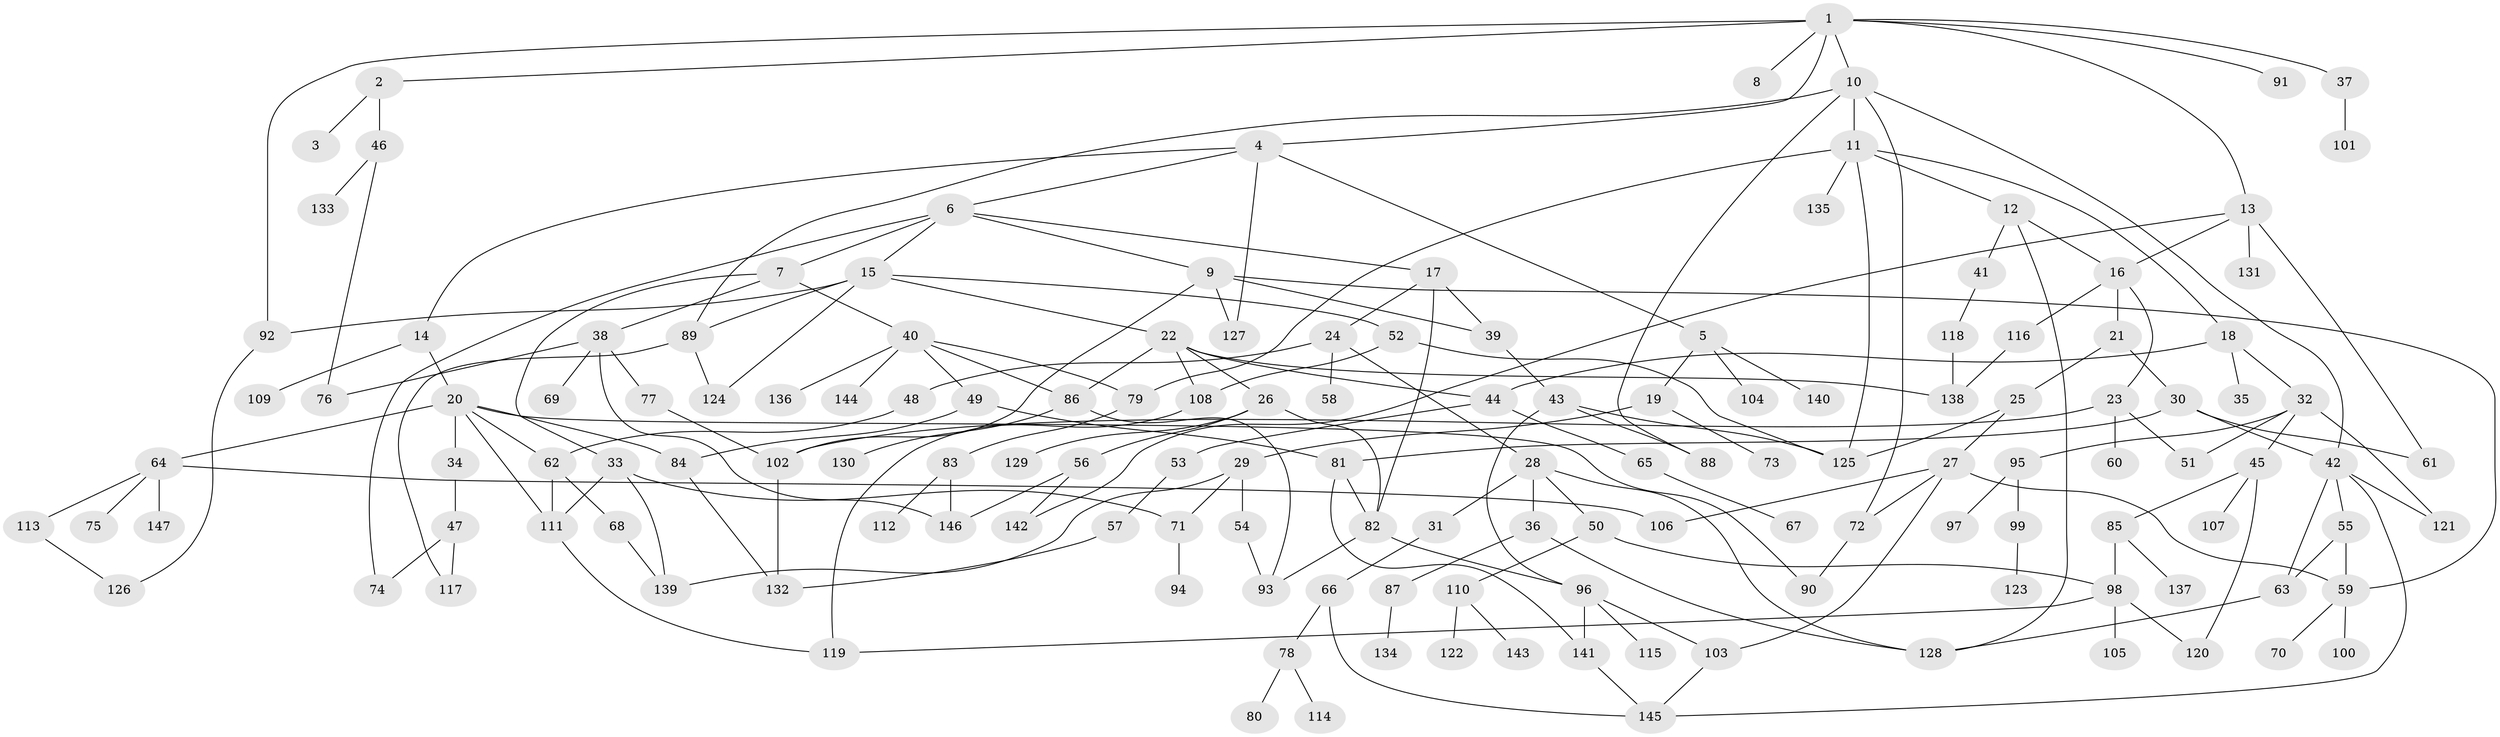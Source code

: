 // coarse degree distribution, {7: 0.0273972602739726, 3: 0.1643835616438356, 1: 0.2876712328767123, 8: 0.0136986301369863, 2: 0.1917808219178082, 4: 0.1095890410958904, 11: 0.0273972602739726, 5: 0.0958904109589041, 10: 0.0136986301369863, 9: 0.0136986301369863, 6: 0.0410958904109589, 13: 0.0136986301369863}
// Generated by graph-tools (version 1.1) at 2025/54/03/05/25 16:54:46]
// undirected, 147 vertices, 208 edges
graph export_dot {
graph [start="1"]
  node [color=gray90,style=filled];
  1;
  2;
  3;
  4;
  5;
  6;
  7;
  8;
  9;
  10;
  11;
  12;
  13;
  14;
  15;
  16;
  17;
  18;
  19;
  20;
  21;
  22;
  23;
  24;
  25;
  26;
  27;
  28;
  29;
  30;
  31;
  32;
  33;
  34;
  35;
  36;
  37;
  38;
  39;
  40;
  41;
  42;
  43;
  44;
  45;
  46;
  47;
  48;
  49;
  50;
  51;
  52;
  53;
  54;
  55;
  56;
  57;
  58;
  59;
  60;
  61;
  62;
  63;
  64;
  65;
  66;
  67;
  68;
  69;
  70;
  71;
  72;
  73;
  74;
  75;
  76;
  77;
  78;
  79;
  80;
  81;
  82;
  83;
  84;
  85;
  86;
  87;
  88;
  89;
  90;
  91;
  92;
  93;
  94;
  95;
  96;
  97;
  98;
  99;
  100;
  101;
  102;
  103;
  104;
  105;
  106;
  107;
  108;
  109;
  110;
  111;
  112;
  113;
  114;
  115;
  116;
  117;
  118;
  119;
  120;
  121;
  122;
  123;
  124;
  125;
  126;
  127;
  128;
  129;
  130;
  131;
  132;
  133;
  134;
  135;
  136;
  137;
  138;
  139;
  140;
  141;
  142;
  143;
  144;
  145;
  146;
  147;
  1 -- 2;
  1 -- 4;
  1 -- 8;
  1 -- 10;
  1 -- 13;
  1 -- 37;
  1 -- 91;
  1 -- 92;
  2 -- 3;
  2 -- 46;
  4 -- 5;
  4 -- 6;
  4 -- 14;
  4 -- 127;
  5 -- 19;
  5 -- 104;
  5 -- 140;
  6 -- 7;
  6 -- 9;
  6 -- 15;
  6 -- 17;
  6 -- 74;
  7 -- 33;
  7 -- 38;
  7 -- 40;
  9 -- 39;
  9 -- 59;
  9 -- 102;
  9 -- 127;
  10 -- 11;
  10 -- 89;
  10 -- 42;
  10 -- 72;
  10 -- 88;
  11 -- 12;
  11 -- 18;
  11 -- 135;
  11 -- 79;
  11 -- 125;
  12 -- 41;
  12 -- 128;
  12 -- 16;
  13 -- 16;
  13 -- 61;
  13 -- 131;
  13 -- 142;
  14 -- 20;
  14 -- 109;
  15 -- 22;
  15 -- 52;
  15 -- 89;
  15 -- 92;
  15 -- 124;
  16 -- 21;
  16 -- 23;
  16 -- 116;
  17 -- 24;
  17 -- 39;
  17 -- 82;
  18 -- 32;
  18 -- 35;
  18 -- 44;
  19 -- 29;
  19 -- 73;
  20 -- 34;
  20 -- 62;
  20 -- 64;
  20 -- 90;
  20 -- 84;
  20 -- 111;
  21 -- 25;
  21 -- 30;
  22 -- 26;
  22 -- 86;
  22 -- 138;
  22 -- 44;
  22 -- 108;
  23 -- 60;
  23 -- 51;
  23 -- 102;
  24 -- 28;
  24 -- 48;
  24 -- 58;
  25 -- 27;
  25 -- 125;
  26 -- 56;
  26 -- 82;
  26 -- 129;
  27 -- 72;
  27 -- 103;
  27 -- 106;
  27 -- 59;
  28 -- 31;
  28 -- 36;
  28 -- 50;
  28 -- 128;
  29 -- 54;
  29 -- 139;
  29 -- 71;
  30 -- 42;
  30 -- 81;
  30 -- 61;
  31 -- 66;
  32 -- 45;
  32 -- 51;
  32 -- 95;
  32 -- 121;
  33 -- 71;
  33 -- 111;
  33 -- 139;
  34 -- 47;
  36 -- 87;
  36 -- 128;
  37 -- 101;
  38 -- 69;
  38 -- 77;
  38 -- 146;
  38 -- 76;
  39 -- 43;
  40 -- 49;
  40 -- 79;
  40 -- 136;
  40 -- 144;
  40 -- 86;
  41 -- 118;
  42 -- 55;
  42 -- 121;
  42 -- 63;
  42 -- 145;
  43 -- 88;
  43 -- 96;
  43 -- 125;
  44 -- 53;
  44 -- 65;
  45 -- 85;
  45 -- 107;
  45 -- 120;
  46 -- 76;
  46 -- 133;
  47 -- 74;
  47 -- 117;
  48 -- 62;
  49 -- 84;
  49 -- 81;
  50 -- 98;
  50 -- 110;
  52 -- 108;
  52 -- 125;
  53 -- 57;
  54 -- 93;
  55 -- 63;
  55 -- 59;
  56 -- 142;
  56 -- 146;
  57 -- 132;
  59 -- 70;
  59 -- 100;
  62 -- 68;
  62 -- 111;
  63 -- 128;
  64 -- 75;
  64 -- 106;
  64 -- 113;
  64 -- 147;
  65 -- 67;
  66 -- 78;
  66 -- 145;
  68 -- 139;
  71 -- 94;
  72 -- 90;
  77 -- 102;
  78 -- 80;
  78 -- 114;
  79 -- 83;
  81 -- 141;
  81 -- 82;
  82 -- 96;
  82 -- 93;
  83 -- 112;
  83 -- 146;
  84 -- 132;
  85 -- 137;
  85 -- 98;
  86 -- 130;
  86 -- 93;
  87 -- 134;
  89 -- 124;
  89 -- 117;
  92 -- 126;
  95 -- 97;
  95 -- 99;
  96 -- 115;
  96 -- 103;
  96 -- 141;
  98 -- 105;
  98 -- 120;
  98 -- 119;
  99 -- 123;
  102 -- 132;
  103 -- 145;
  108 -- 119;
  110 -- 122;
  110 -- 143;
  111 -- 119;
  113 -- 126;
  116 -- 138;
  118 -- 138;
  141 -- 145;
}
